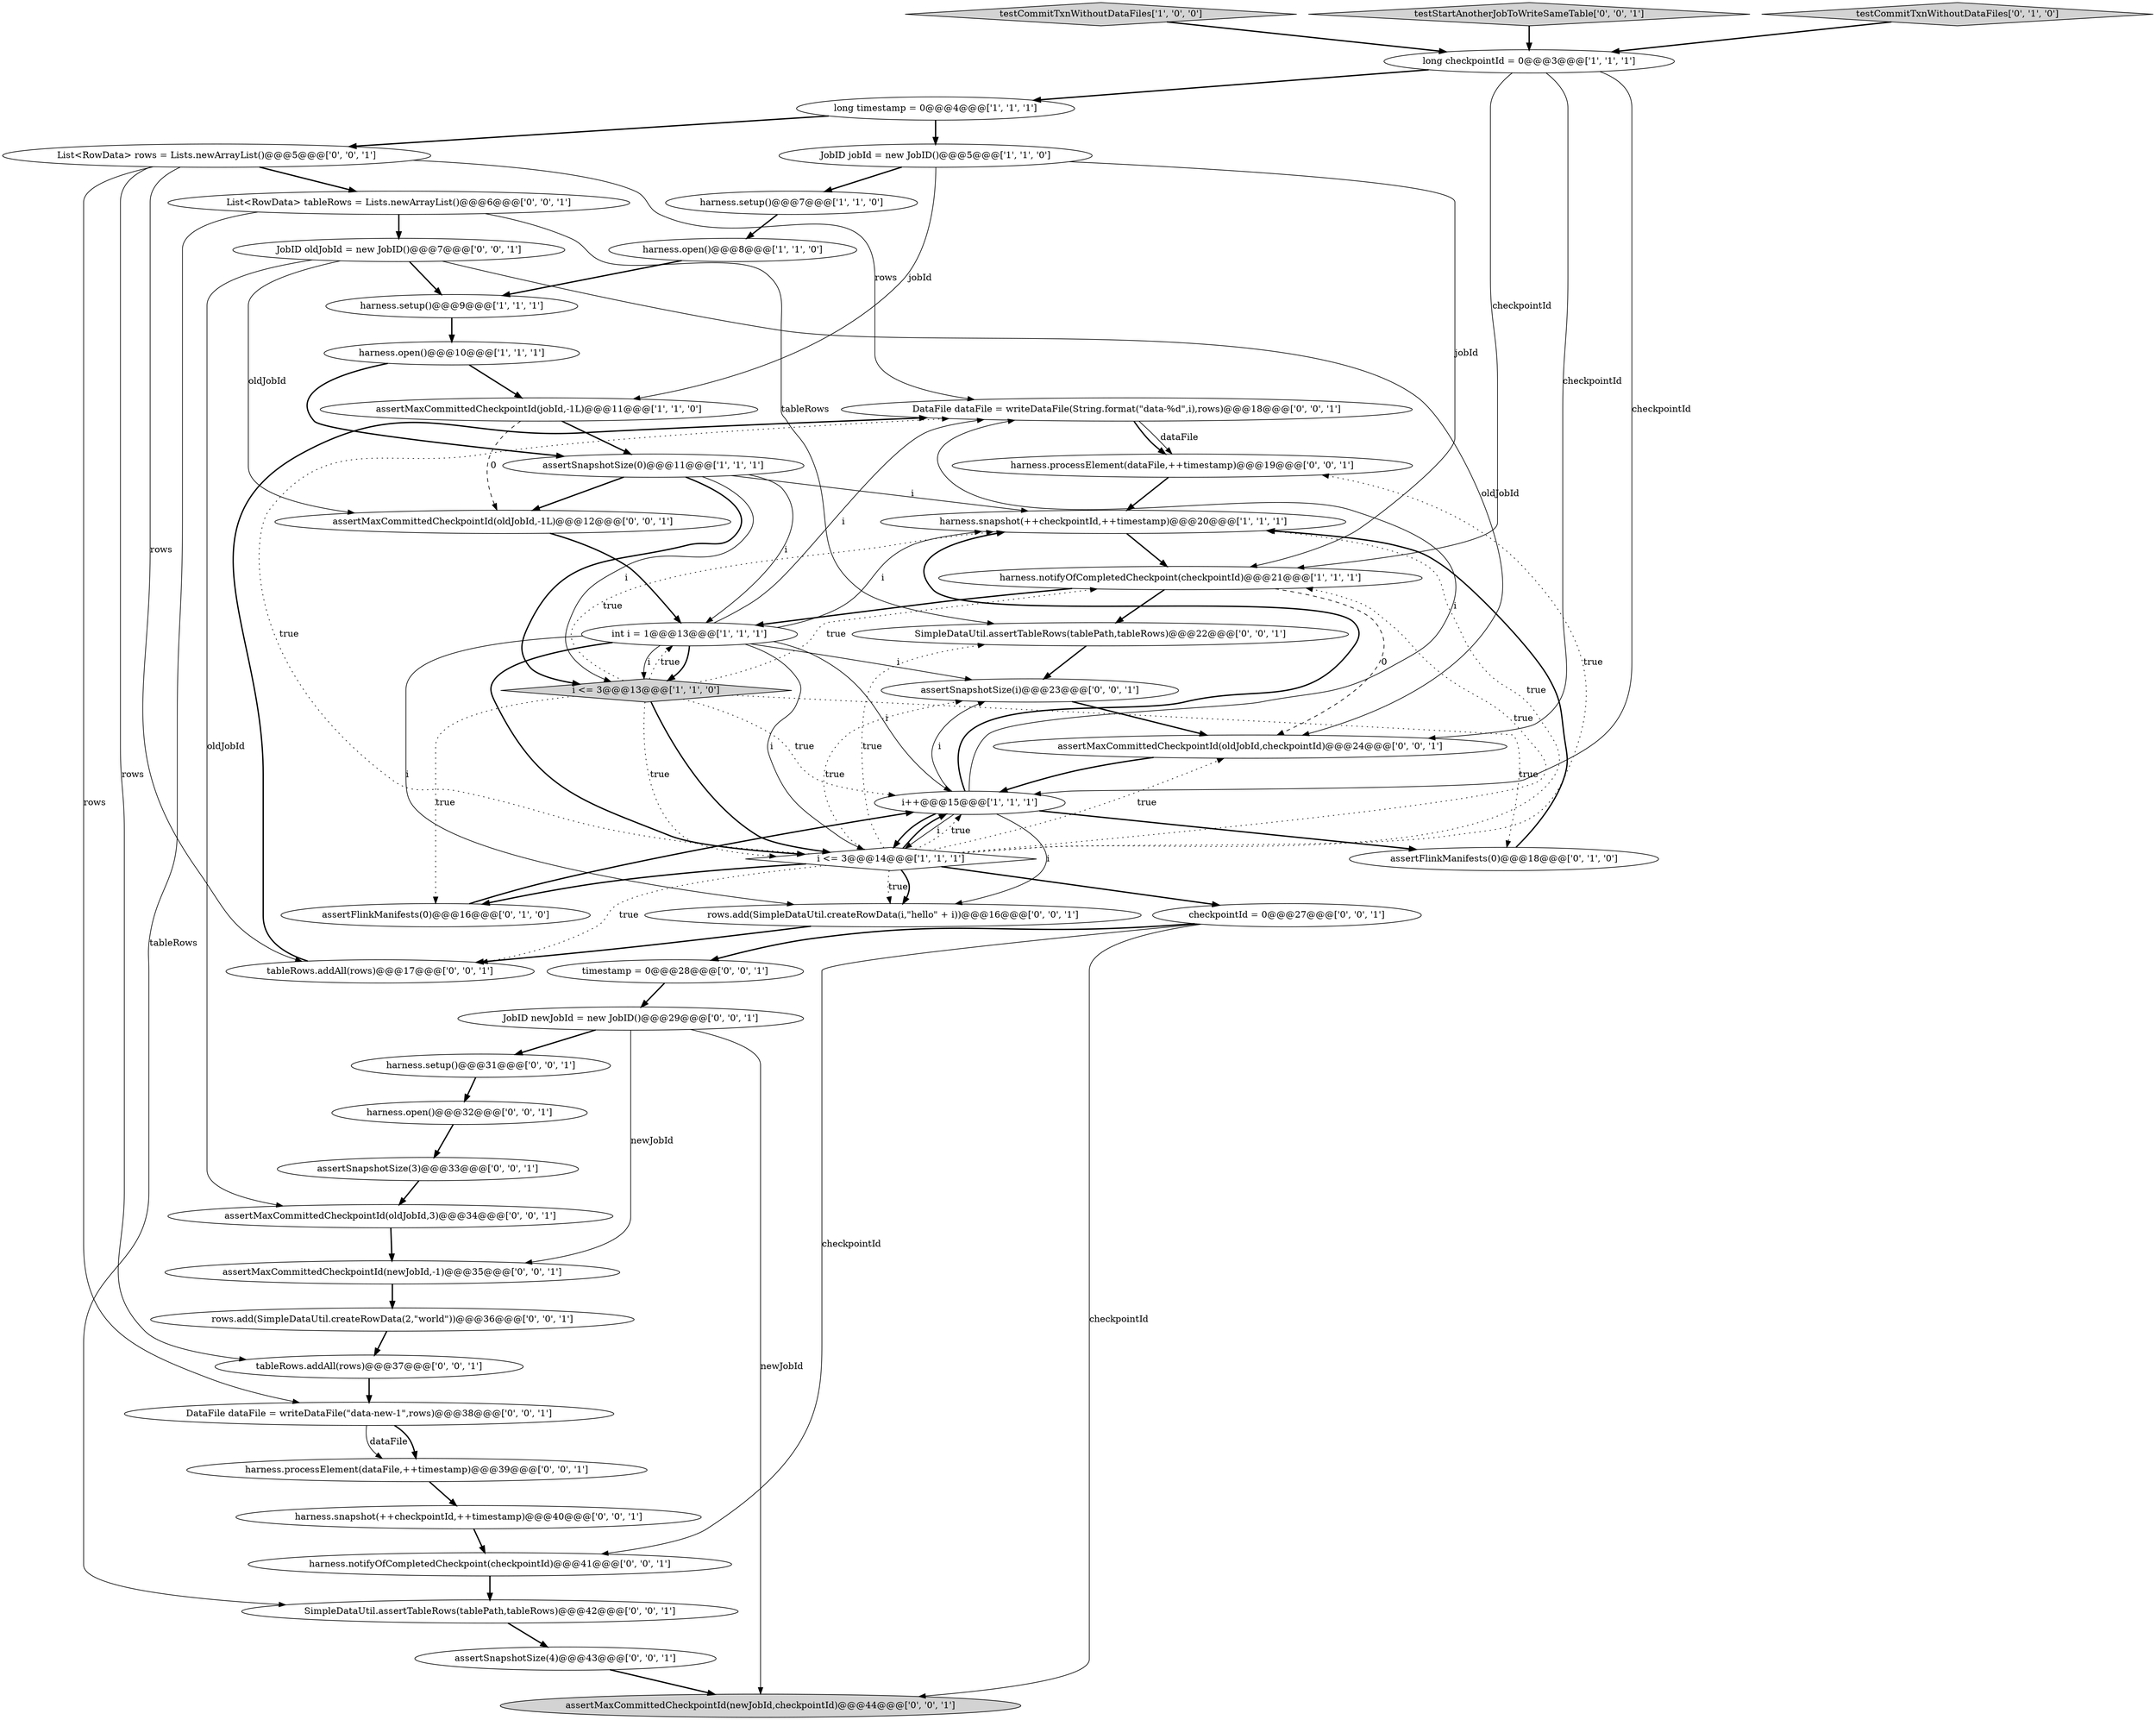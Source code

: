 digraph {
22 [style = filled, label = "DataFile dataFile = writeDataFile(String.format(\"data-%d\",i),rows)@@@18@@@['0', '0', '1']", fillcolor = white, shape = ellipse image = "AAA0AAABBB3BBB"];
39 [style = filled, label = "SimpleDataUtil.assertTableRows(tablePath,tableRows)@@@22@@@['0', '0', '1']", fillcolor = white, shape = ellipse image = "AAA0AAABBB3BBB"];
13 [style = filled, label = "i <= 3@@@13@@@['1', '1', '0']", fillcolor = lightgray, shape = diamond image = "AAA0AAABBB1BBB"];
17 [style = filled, label = "assertFlinkManifests(0)@@@18@@@['0', '1', '0']", fillcolor = white, shape = ellipse image = "AAA1AAABBB2BBB"];
35 [style = filled, label = "harness.open()@@@32@@@['0', '0', '1']", fillcolor = white, shape = ellipse image = "AAA0AAABBB3BBB"];
27 [style = filled, label = "harness.snapshot(++checkpointId,++timestamp)@@@40@@@['0', '0', '1']", fillcolor = white, shape = ellipse image = "AAA0AAABBB3BBB"];
15 [style = filled, label = "long checkpointId = 0@@@3@@@['1', '1', '1']", fillcolor = white, shape = ellipse image = "AAA0AAABBB1BBB"];
43 [style = filled, label = "harness.setup()@@@31@@@['0', '0', '1']", fillcolor = white, shape = ellipse image = "AAA0AAABBB3BBB"];
2 [style = filled, label = "int i = 1@@@13@@@['1', '1', '1']", fillcolor = white, shape = ellipse image = "AAA0AAABBB1BBB"];
29 [style = filled, label = "rows.add(SimpleDataUtil.createRowData(2,\"world\"))@@@36@@@['0', '0', '1']", fillcolor = white, shape = ellipse image = "AAA0AAABBB3BBB"];
5 [style = filled, label = "JobID jobId = new JobID()@@@5@@@['1', '1', '0']", fillcolor = white, shape = ellipse image = "AAA0AAABBB1BBB"];
21 [style = filled, label = "assertSnapshotSize(i)@@@23@@@['0', '0', '1']", fillcolor = white, shape = ellipse image = "AAA0AAABBB3BBB"];
23 [style = filled, label = "assertSnapshotSize(4)@@@43@@@['0', '0', '1']", fillcolor = white, shape = ellipse image = "AAA0AAABBB3BBB"];
6 [style = filled, label = "testCommitTxnWithoutDataFiles['1', '0', '0']", fillcolor = lightgray, shape = diamond image = "AAA0AAABBB1BBB"];
25 [style = filled, label = "SimpleDataUtil.assertTableRows(tablePath,tableRows)@@@42@@@['0', '0', '1']", fillcolor = white, shape = ellipse image = "AAA0AAABBB3BBB"];
1 [style = filled, label = "harness.setup()@@@7@@@['1', '1', '0']", fillcolor = white, shape = ellipse image = "AAA0AAABBB1BBB"];
12 [style = filled, label = "harness.open()@@@8@@@['1', '1', '0']", fillcolor = white, shape = ellipse image = "AAA0AAABBB1BBB"];
4 [style = filled, label = "harness.snapshot(++checkpointId,++timestamp)@@@20@@@['1', '1', '1']", fillcolor = white, shape = ellipse image = "AAA0AAABBB1BBB"];
40 [style = filled, label = "testStartAnotherJobToWriteSameTable['0', '0', '1']", fillcolor = lightgray, shape = diamond image = "AAA0AAABBB3BBB"];
14 [style = filled, label = "assertMaxCommittedCheckpointId(jobId,-1L)@@@11@@@['1', '1', '0']", fillcolor = white, shape = ellipse image = "AAA0AAABBB1BBB"];
18 [style = filled, label = "assertFlinkManifests(0)@@@16@@@['0', '1', '0']", fillcolor = white, shape = ellipse image = "AAA1AAABBB2BBB"];
47 [style = filled, label = "assertMaxCommittedCheckpointId(oldJobId,3)@@@34@@@['0', '0', '1']", fillcolor = white, shape = ellipse image = "AAA0AAABBB3BBB"];
11 [style = filled, label = "assertSnapshotSize(0)@@@11@@@['1', '1', '1']", fillcolor = white, shape = ellipse image = "AAA0AAABBB1BBB"];
8 [style = filled, label = "harness.open()@@@10@@@['1', '1', '1']", fillcolor = white, shape = ellipse image = "AAA0AAABBB1BBB"];
37 [style = filled, label = "assertMaxCommittedCheckpointId(oldJobId,checkpointId)@@@24@@@['0', '0', '1']", fillcolor = white, shape = ellipse image = "AAA0AAABBB3BBB"];
7 [style = filled, label = "long timestamp = 0@@@4@@@['1', '1', '1']", fillcolor = white, shape = ellipse image = "AAA0AAABBB1BBB"];
16 [style = filled, label = "testCommitTxnWithoutDataFiles['0', '1', '0']", fillcolor = lightgray, shape = diamond image = "AAA0AAABBB2BBB"];
20 [style = filled, label = "harness.processElement(dataFile,++timestamp)@@@39@@@['0', '0', '1']", fillcolor = white, shape = ellipse image = "AAA0AAABBB3BBB"];
19 [style = filled, label = "assertMaxCommittedCheckpointId(newJobId,-1)@@@35@@@['0', '0', '1']", fillcolor = white, shape = ellipse image = "AAA0AAABBB3BBB"];
30 [style = filled, label = "assertMaxCommittedCheckpointId(newJobId,checkpointId)@@@44@@@['0', '0', '1']", fillcolor = lightgray, shape = ellipse image = "AAA0AAABBB3BBB"];
38 [style = filled, label = "JobID oldJobId = new JobID()@@@7@@@['0', '0', '1']", fillcolor = white, shape = ellipse image = "AAA0AAABBB3BBB"];
34 [style = filled, label = "checkpointId = 0@@@27@@@['0', '0', '1']", fillcolor = white, shape = ellipse image = "AAA0AAABBB3BBB"];
31 [style = filled, label = "List<RowData> rows = Lists.newArrayList()@@@5@@@['0', '0', '1']", fillcolor = white, shape = ellipse image = "AAA0AAABBB3BBB"];
45 [style = filled, label = "JobID newJobId = new JobID()@@@29@@@['0', '0', '1']", fillcolor = white, shape = ellipse image = "AAA0AAABBB3BBB"];
28 [style = filled, label = "harness.notifyOfCompletedCheckpoint(checkpointId)@@@41@@@['0', '0', '1']", fillcolor = white, shape = ellipse image = "AAA0AAABBB3BBB"];
3 [style = filled, label = "harness.notifyOfCompletedCheckpoint(checkpointId)@@@21@@@['1', '1', '1']", fillcolor = white, shape = ellipse image = "AAA0AAABBB1BBB"];
36 [style = filled, label = "tableRows.addAll(rows)@@@37@@@['0', '0', '1']", fillcolor = white, shape = ellipse image = "AAA0AAABBB3BBB"];
9 [style = filled, label = "i++@@@15@@@['1', '1', '1']", fillcolor = white, shape = ellipse image = "AAA0AAABBB1BBB"];
10 [style = filled, label = "harness.setup()@@@9@@@['1', '1', '1']", fillcolor = white, shape = ellipse image = "AAA0AAABBB1BBB"];
24 [style = filled, label = "tableRows.addAll(rows)@@@17@@@['0', '0', '1']", fillcolor = white, shape = ellipse image = "AAA0AAABBB3BBB"];
42 [style = filled, label = "timestamp = 0@@@28@@@['0', '0', '1']", fillcolor = white, shape = ellipse image = "AAA0AAABBB3BBB"];
41 [style = filled, label = "List<RowData> tableRows = Lists.newArrayList()@@@6@@@['0', '0', '1']", fillcolor = white, shape = ellipse image = "AAA0AAABBB3BBB"];
32 [style = filled, label = "rows.add(SimpleDataUtil.createRowData(i,\"hello\" + i))@@@16@@@['0', '0', '1']", fillcolor = white, shape = ellipse image = "AAA0AAABBB3BBB"];
46 [style = filled, label = "assertSnapshotSize(3)@@@33@@@['0', '0', '1']", fillcolor = white, shape = ellipse image = "AAA0AAABBB3BBB"];
44 [style = filled, label = "DataFile dataFile = writeDataFile(\"data-new-1\",rows)@@@38@@@['0', '0', '1']", fillcolor = white, shape = ellipse image = "AAA0AAABBB3BBB"];
26 [style = filled, label = "assertMaxCommittedCheckpointId(oldJobId,-1L)@@@12@@@['0', '0', '1']", fillcolor = white, shape = ellipse image = "AAA0AAABBB3BBB"];
0 [style = filled, label = "i <= 3@@@14@@@['1', '1', '1']", fillcolor = white, shape = diamond image = "AAA0AAABBB1BBB"];
33 [style = filled, label = "harness.processElement(dataFile,++timestamp)@@@19@@@['0', '0', '1']", fillcolor = white, shape = ellipse image = "AAA0AAABBB3BBB"];
23->30 [style = bold, label=""];
31->22 [style = solid, label="rows"];
45->30 [style = solid, label="newJobId"];
20->27 [style = bold, label=""];
3->37 [style = dashed, label="0"];
8->14 [style = bold, label=""];
46->47 [style = bold, label=""];
26->2 [style = bold, label=""];
33->4 [style = bold, label=""];
0->37 [style = dotted, label="true"];
15->9 [style = solid, label="checkpointId"];
2->9 [style = solid, label="i"];
5->1 [style = bold, label=""];
22->33 [style = bold, label=""];
44->20 [style = solid, label="dataFile"];
14->11 [style = bold, label=""];
0->24 [style = dotted, label="true"];
0->21 [style = dotted, label="true"];
17->4 [style = bold, label=""];
12->10 [style = bold, label=""];
11->2 [style = solid, label="i"];
19->29 [style = bold, label=""];
2->32 [style = solid, label="i"];
38->26 [style = solid, label="oldJobId"];
9->17 [style = bold, label=""];
41->38 [style = bold, label=""];
13->0 [style = dotted, label="true"];
45->19 [style = solid, label="newJobId"];
4->3 [style = bold, label=""];
21->37 [style = bold, label=""];
31->44 [style = solid, label="rows"];
38->47 [style = solid, label="oldJobId"];
34->42 [style = bold, label=""];
13->4 [style = dotted, label="true"];
6->15 [style = bold, label=""];
27->28 [style = bold, label=""];
13->0 [style = bold, label=""];
38->10 [style = bold, label=""];
15->3 [style = solid, label="checkpointId"];
1->12 [style = bold, label=""];
11->26 [style = bold, label=""];
9->21 [style = solid, label="i"];
2->0 [style = solid, label="i"];
15->7 [style = bold, label=""];
41->39 [style = solid, label="tableRows"];
0->33 [style = dotted, label="true"];
40->15 [style = bold, label=""];
45->43 [style = bold, label=""];
0->9 [style = dotted, label="true"];
31->41 [style = bold, label=""];
11->4 [style = solid, label="i"];
11->13 [style = bold, label=""];
13->3 [style = dotted, label="true"];
22->33 [style = solid, label="dataFile"];
0->22 [style = dotted, label="true"];
9->4 [style = bold, label=""];
3->2 [style = bold, label=""];
2->13 [style = bold, label=""];
47->19 [style = bold, label=""];
0->3 [style = dotted, label="true"];
10->8 [style = bold, label=""];
9->0 [style = bold, label=""];
13->9 [style = dotted, label="true"];
29->36 [style = bold, label=""];
44->20 [style = bold, label=""];
13->17 [style = dotted, label="true"];
5->14 [style = solid, label="jobId"];
2->13 [style = solid, label="i"];
43->35 [style = bold, label=""];
18->9 [style = bold, label=""];
5->3 [style = solid, label="jobId"];
13->18 [style = dotted, label="true"];
7->31 [style = bold, label=""];
34->28 [style = solid, label="checkpointId"];
36->44 [style = bold, label=""];
0->32 [style = dotted, label="true"];
7->5 [style = bold, label=""];
34->30 [style = solid, label="checkpointId"];
2->0 [style = bold, label=""];
37->9 [style = bold, label=""];
25->23 [style = bold, label=""];
42->45 [style = bold, label=""];
0->32 [style = bold, label=""];
9->22 [style = solid, label="i"];
31->36 [style = solid, label="rows"];
41->25 [style = solid, label="tableRows"];
9->32 [style = solid, label="i"];
0->9 [style = bold, label=""];
16->15 [style = bold, label=""];
39->21 [style = bold, label=""];
14->26 [style = dashed, label="0"];
9->0 [style = solid, label="i"];
24->22 [style = bold, label=""];
38->37 [style = solid, label="oldJobId"];
8->11 [style = bold, label=""];
11->13 [style = solid, label="i"];
13->2 [style = dotted, label="true"];
2->22 [style = solid, label="i"];
35->46 [style = bold, label=""];
2->4 [style = solid, label="i"];
2->21 [style = solid, label="i"];
31->24 [style = solid, label="rows"];
0->4 [style = dotted, label="true"];
0->34 [style = bold, label=""];
0->18 [style = bold, label=""];
28->25 [style = bold, label=""];
15->37 [style = solid, label="checkpointId"];
0->39 [style = dotted, label="true"];
3->39 [style = bold, label=""];
32->24 [style = bold, label=""];
}
